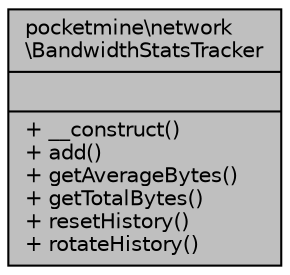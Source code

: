 digraph "pocketmine\network\BandwidthStatsTracker"
{
 // INTERACTIVE_SVG=YES
 // LATEX_PDF_SIZE
  edge [fontname="Helvetica",fontsize="10",labelfontname="Helvetica",labelfontsize="10"];
  node [fontname="Helvetica",fontsize="10",shape=record];
  Node1 [label="{pocketmine\\network\l\\BandwidthStatsTracker\n||+ __construct()\l+ add()\l+ getAverageBytes()\l+ getTotalBytes()\l+ resetHistory()\l+ rotateHistory()\l}",height=0.2,width=0.4,color="black", fillcolor="grey75", style="filled", fontcolor="black",tooltip=" "];
}

